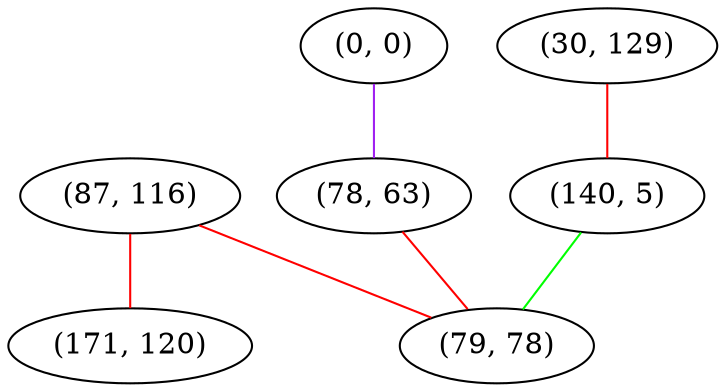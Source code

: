 graph "" {
"(87, 116)";
"(30, 129)";
"(0, 0)";
"(78, 63)";
"(140, 5)";
"(171, 120)";
"(79, 78)";
"(87, 116)" -- "(171, 120)"  [color=red, key=0, weight=1];
"(87, 116)" -- "(79, 78)"  [color=red, key=0, weight=1];
"(30, 129)" -- "(140, 5)"  [color=red, key=0, weight=1];
"(0, 0)" -- "(78, 63)"  [color=purple, key=0, weight=4];
"(78, 63)" -- "(79, 78)"  [color=red, key=0, weight=1];
"(140, 5)" -- "(79, 78)"  [color=green, key=0, weight=2];
}

